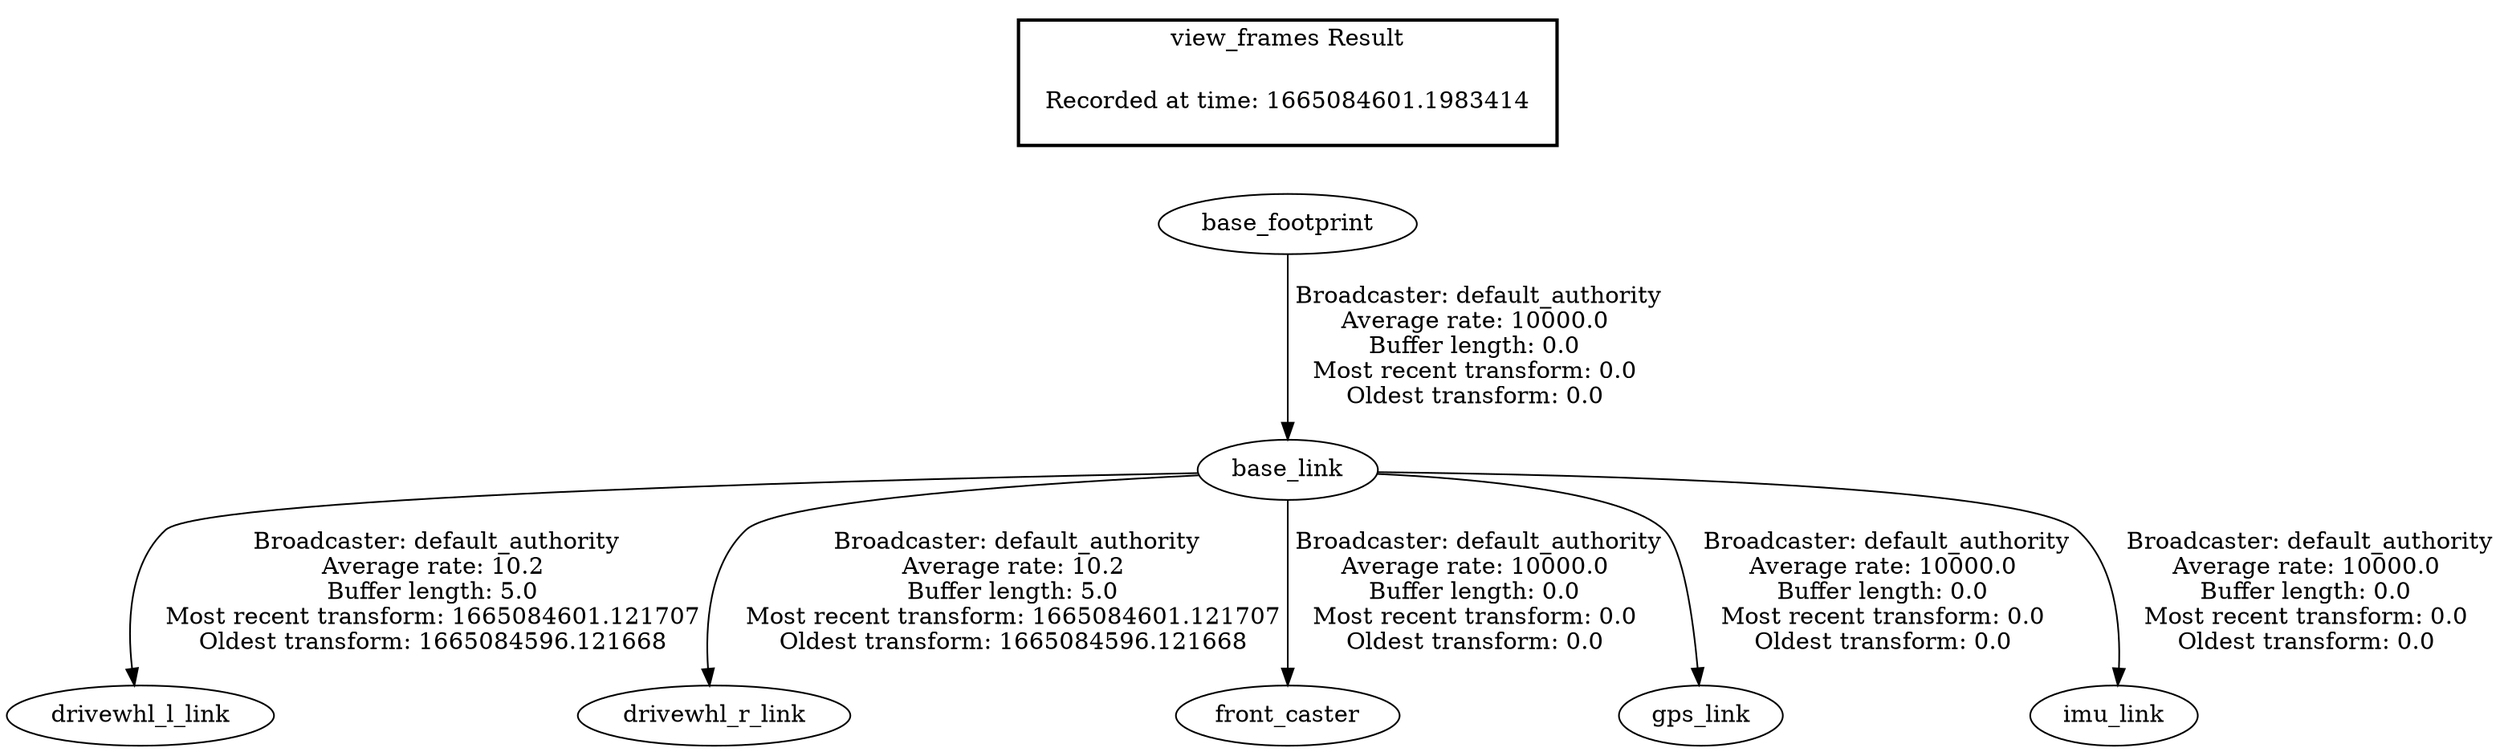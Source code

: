 digraph G {
"base_link" -> "drivewhl_l_link"[label=" Broadcaster: default_authority\nAverage rate: 10.2\nBuffer length: 5.0\nMost recent transform: 1665084601.121707\nOldest transform: 1665084596.121668\n"];
"base_footprint" -> "base_link"[label=" Broadcaster: default_authority\nAverage rate: 10000.0\nBuffer length: 0.0\nMost recent transform: 0.0\nOldest transform: 0.0\n"];
"base_link" -> "drivewhl_r_link"[label=" Broadcaster: default_authority\nAverage rate: 10.2\nBuffer length: 5.0\nMost recent transform: 1665084601.121707\nOldest transform: 1665084596.121668\n"];
"base_link" -> "front_caster"[label=" Broadcaster: default_authority\nAverage rate: 10000.0\nBuffer length: 0.0\nMost recent transform: 0.0\nOldest transform: 0.0\n"];
"base_link" -> "gps_link"[label=" Broadcaster: default_authority\nAverage rate: 10000.0\nBuffer length: 0.0\nMost recent transform: 0.0\nOldest transform: 0.0\n"];
"base_link" -> "imu_link"[label=" Broadcaster: default_authority\nAverage rate: 10000.0\nBuffer length: 0.0\nMost recent transform: 0.0\nOldest transform: 0.0\n"];
edge [style=invis];
 subgraph cluster_legend { style=bold; color=black; label ="view_frames Result";
"Recorded at time: 1665084601.1983414"[ shape=plaintext ] ;
}->"base_footprint";
}